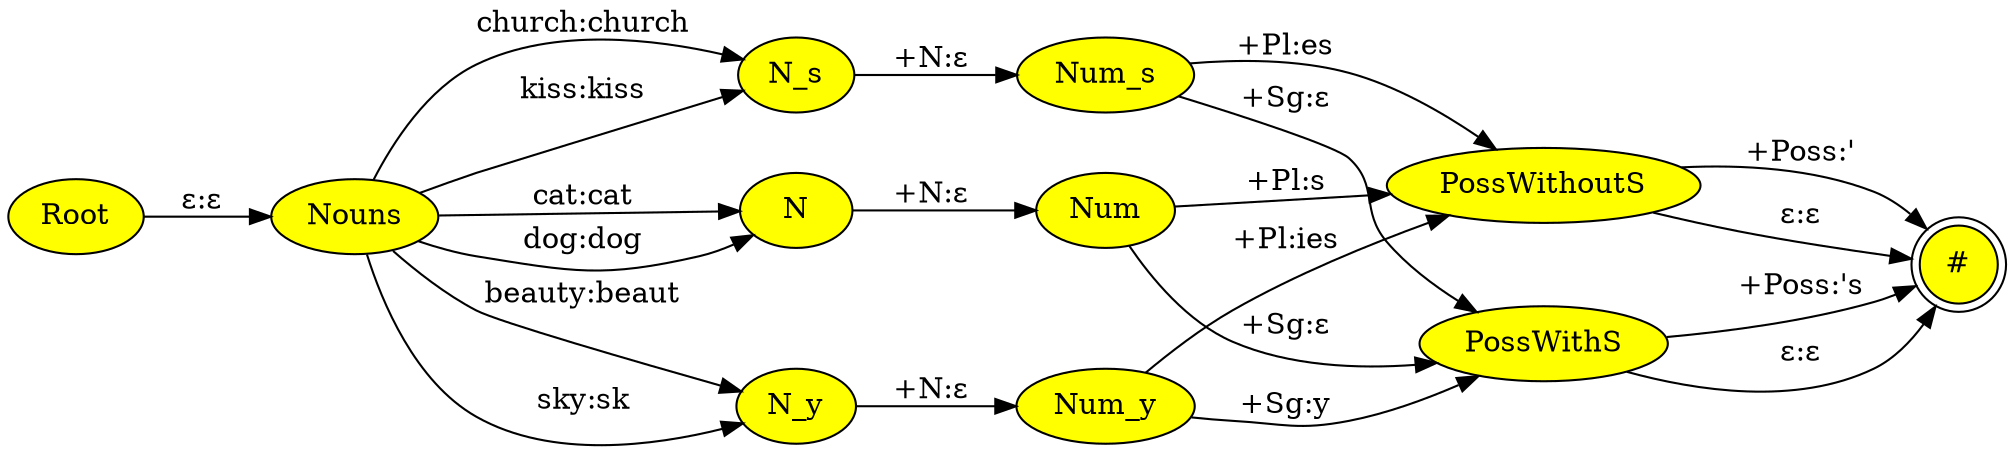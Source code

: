 // This graph generated with hfst-fst2txt
digraph "text(<stdin>)" {
charset = UTF8;
rankdir = LR;
node [shape=ellipse,style=filled,fillcolor=yellow]
"Root" [label="Root"] 
"Nouns" [label="Nouns"] 
"N" [label="N"] 
"N_s" [label="N_s"] 
"N_y" [label="N_y"] 
"Num" [label="Num"] 
"Num_s" [label="Num_s"] 
"Num_y" [label="Num_y"] 
"PossWithS" [label="PossWithS"] 
"PossWithoutS" [label="PossWithoutS"] 
"#" [shape=doublecircle,label="#"] 
"Root" -> "Nouns" [label="ε:ε "];
"Nouns" -> "N" [label="cat:cat "];
"Nouns" -> "N" [label="dog:dog "];
"Nouns" -> "N_s" [label="church:church "];
"Nouns" -> "N_s" [label="kiss:kiss "];
"Nouns" -> "N_y" [label="beauty:beaut "];
"Nouns" -> "N_y" [label="sky:sk "];
"N" -> "Num" [label="+N:ε "];
"N_s" -> "Num_s" [label="+N:ε "];
"N_y" -> "Num_y" [label="+N:ε "];
"Num" -> "PossWithS" [label="+Sg:ε "];
"Num" -> "PossWithoutS" [label="+Pl:s "];
"Num_s" -> "PossWithS" [label="+Sg:ε "];
"Num_s" -> "PossWithoutS" [label="+Pl:es "];
"Num_y" -> "PossWithS" [label="+Sg:y "];
"Num_y" -> "PossWithoutS" [label="+Pl:ies "];
"PossWithS" -> "#" [label="+Poss:'s "];
"PossWithS" -> "#" [label="ε:ε "];
"PossWithoutS" -> "#" [label="+Poss:' "];
"PossWithoutS" -> "#" [label="ε:ε "];
}
